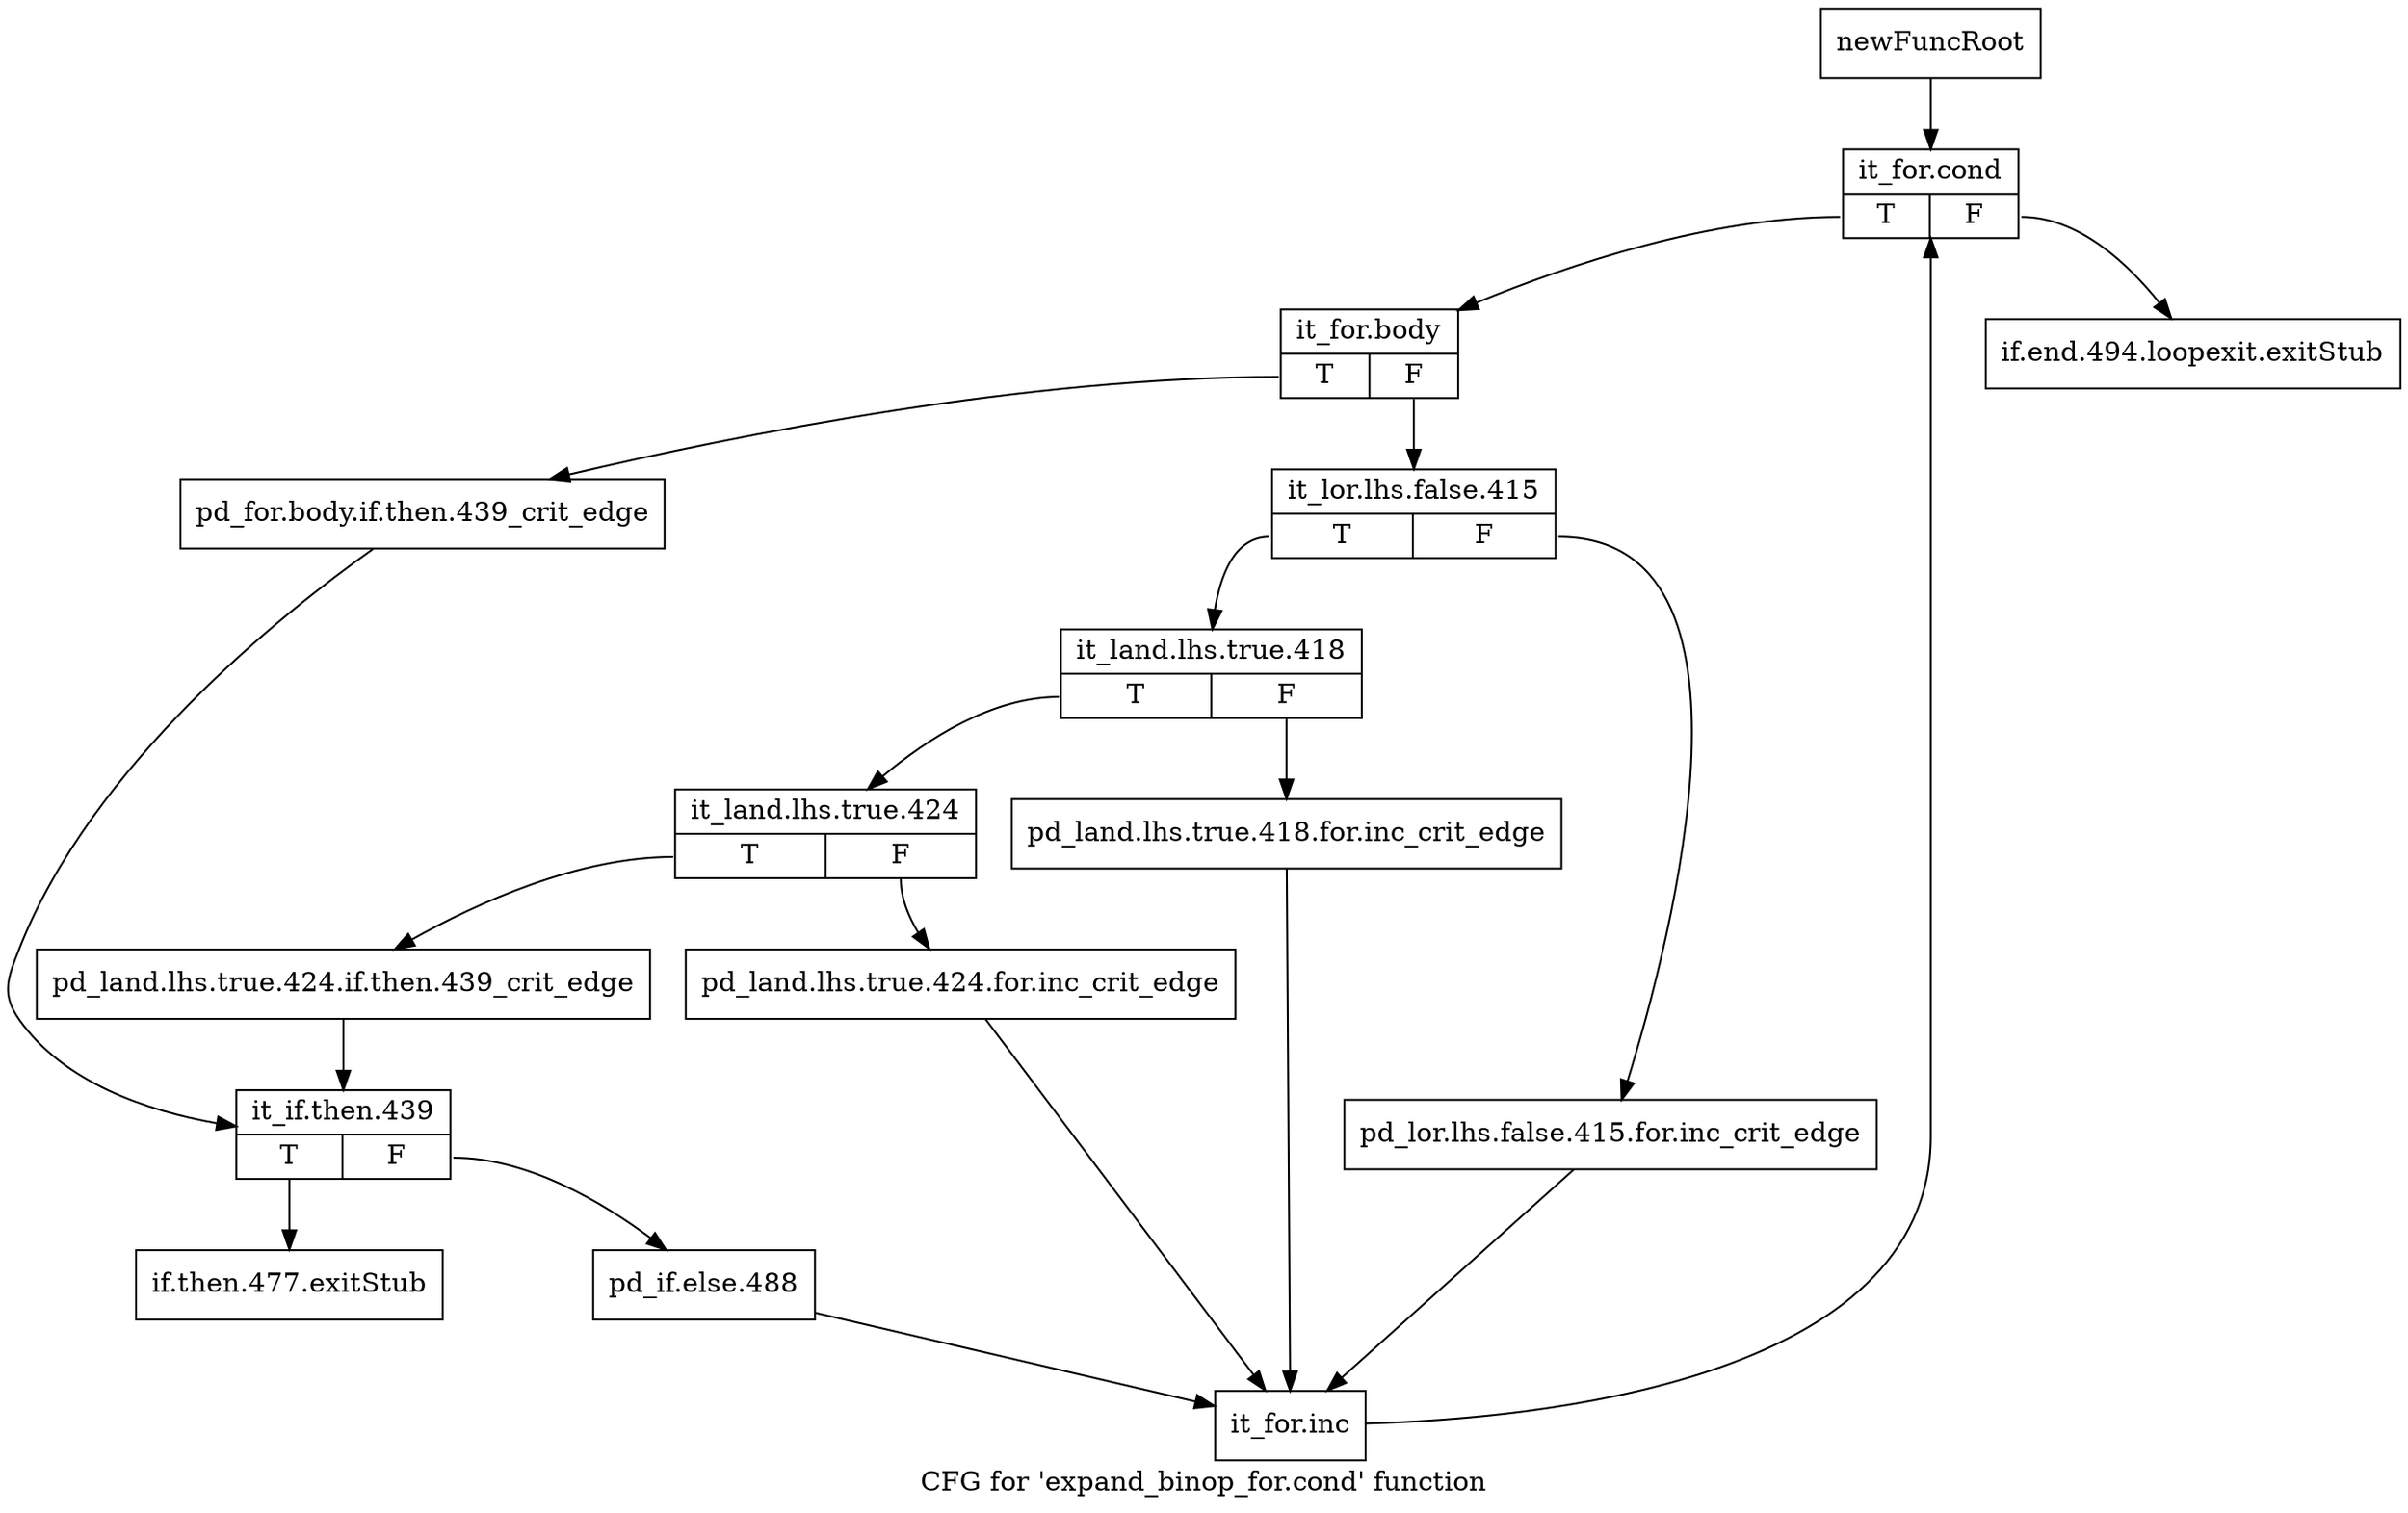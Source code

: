 digraph "CFG for 'expand_binop_for.cond' function" {
	label="CFG for 'expand_binop_for.cond' function";

	Node0xb6c9d70 [shape=record,label="{newFuncRoot}"];
	Node0xb6c9d70 -> Node0xb6ea2d0;
	Node0xb6ea230 [shape=record,label="{if.end.494.loopexit.exitStub}"];
	Node0xb6ea280 [shape=record,label="{if.then.477.exitStub}"];
	Node0xb6ea2d0 [shape=record,label="{it_for.cond|{<s0>T|<s1>F}}"];
	Node0xb6ea2d0:s0 -> Node0xb6ea320;
	Node0xb6ea2d0:s1 -> Node0xb6ea230;
	Node0xb6ea320 [shape=record,label="{it_for.body|{<s0>T|<s1>F}}"];
	Node0xb6ea320:s0 -> Node0xb6ea5a0;
	Node0xb6ea320:s1 -> Node0xb6ea370;
	Node0xb6ea370 [shape=record,label="{it_lor.lhs.false.415|{<s0>T|<s1>F}}"];
	Node0xb6ea370:s0 -> Node0xb6ea410;
	Node0xb6ea370:s1 -> Node0xb6ea3c0;
	Node0xb6ea3c0 [shape=record,label="{pd_lor.lhs.false.415.for.inc_crit_edge}"];
	Node0xb6ea3c0 -> Node0xb6ea690;
	Node0xb6ea410 [shape=record,label="{it_land.lhs.true.418|{<s0>T|<s1>F}}"];
	Node0xb6ea410:s0 -> Node0xb6ea4b0;
	Node0xb6ea410:s1 -> Node0xb6ea460;
	Node0xb6ea460 [shape=record,label="{pd_land.lhs.true.418.for.inc_crit_edge}"];
	Node0xb6ea460 -> Node0xb6ea690;
	Node0xb6ea4b0 [shape=record,label="{it_land.lhs.true.424|{<s0>T|<s1>F}}"];
	Node0xb6ea4b0:s0 -> Node0xb6ea550;
	Node0xb6ea4b0:s1 -> Node0xb6ea500;
	Node0xb6ea500 [shape=record,label="{pd_land.lhs.true.424.for.inc_crit_edge}"];
	Node0xb6ea500 -> Node0xb6ea690;
	Node0xb6ea550 [shape=record,label="{pd_land.lhs.true.424.if.then.439_crit_edge}"];
	Node0xb6ea550 -> Node0xb6ea5f0;
	Node0xb6ea5a0 [shape=record,label="{pd_for.body.if.then.439_crit_edge}"];
	Node0xb6ea5a0 -> Node0xb6ea5f0;
	Node0xb6ea5f0 [shape=record,label="{it_if.then.439|{<s0>T|<s1>F}}"];
	Node0xb6ea5f0:s0 -> Node0xb6ea280;
	Node0xb6ea5f0:s1 -> Node0xb6ea640;
	Node0xb6ea640 [shape=record,label="{pd_if.else.488}"];
	Node0xb6ea640 -> Node0xb6ea690;
	Node0xb6ea690 [shape=record,label="{it_for.inc}"];
	Node0xb6ea690 -> Node0xb6ea2d0;
}
